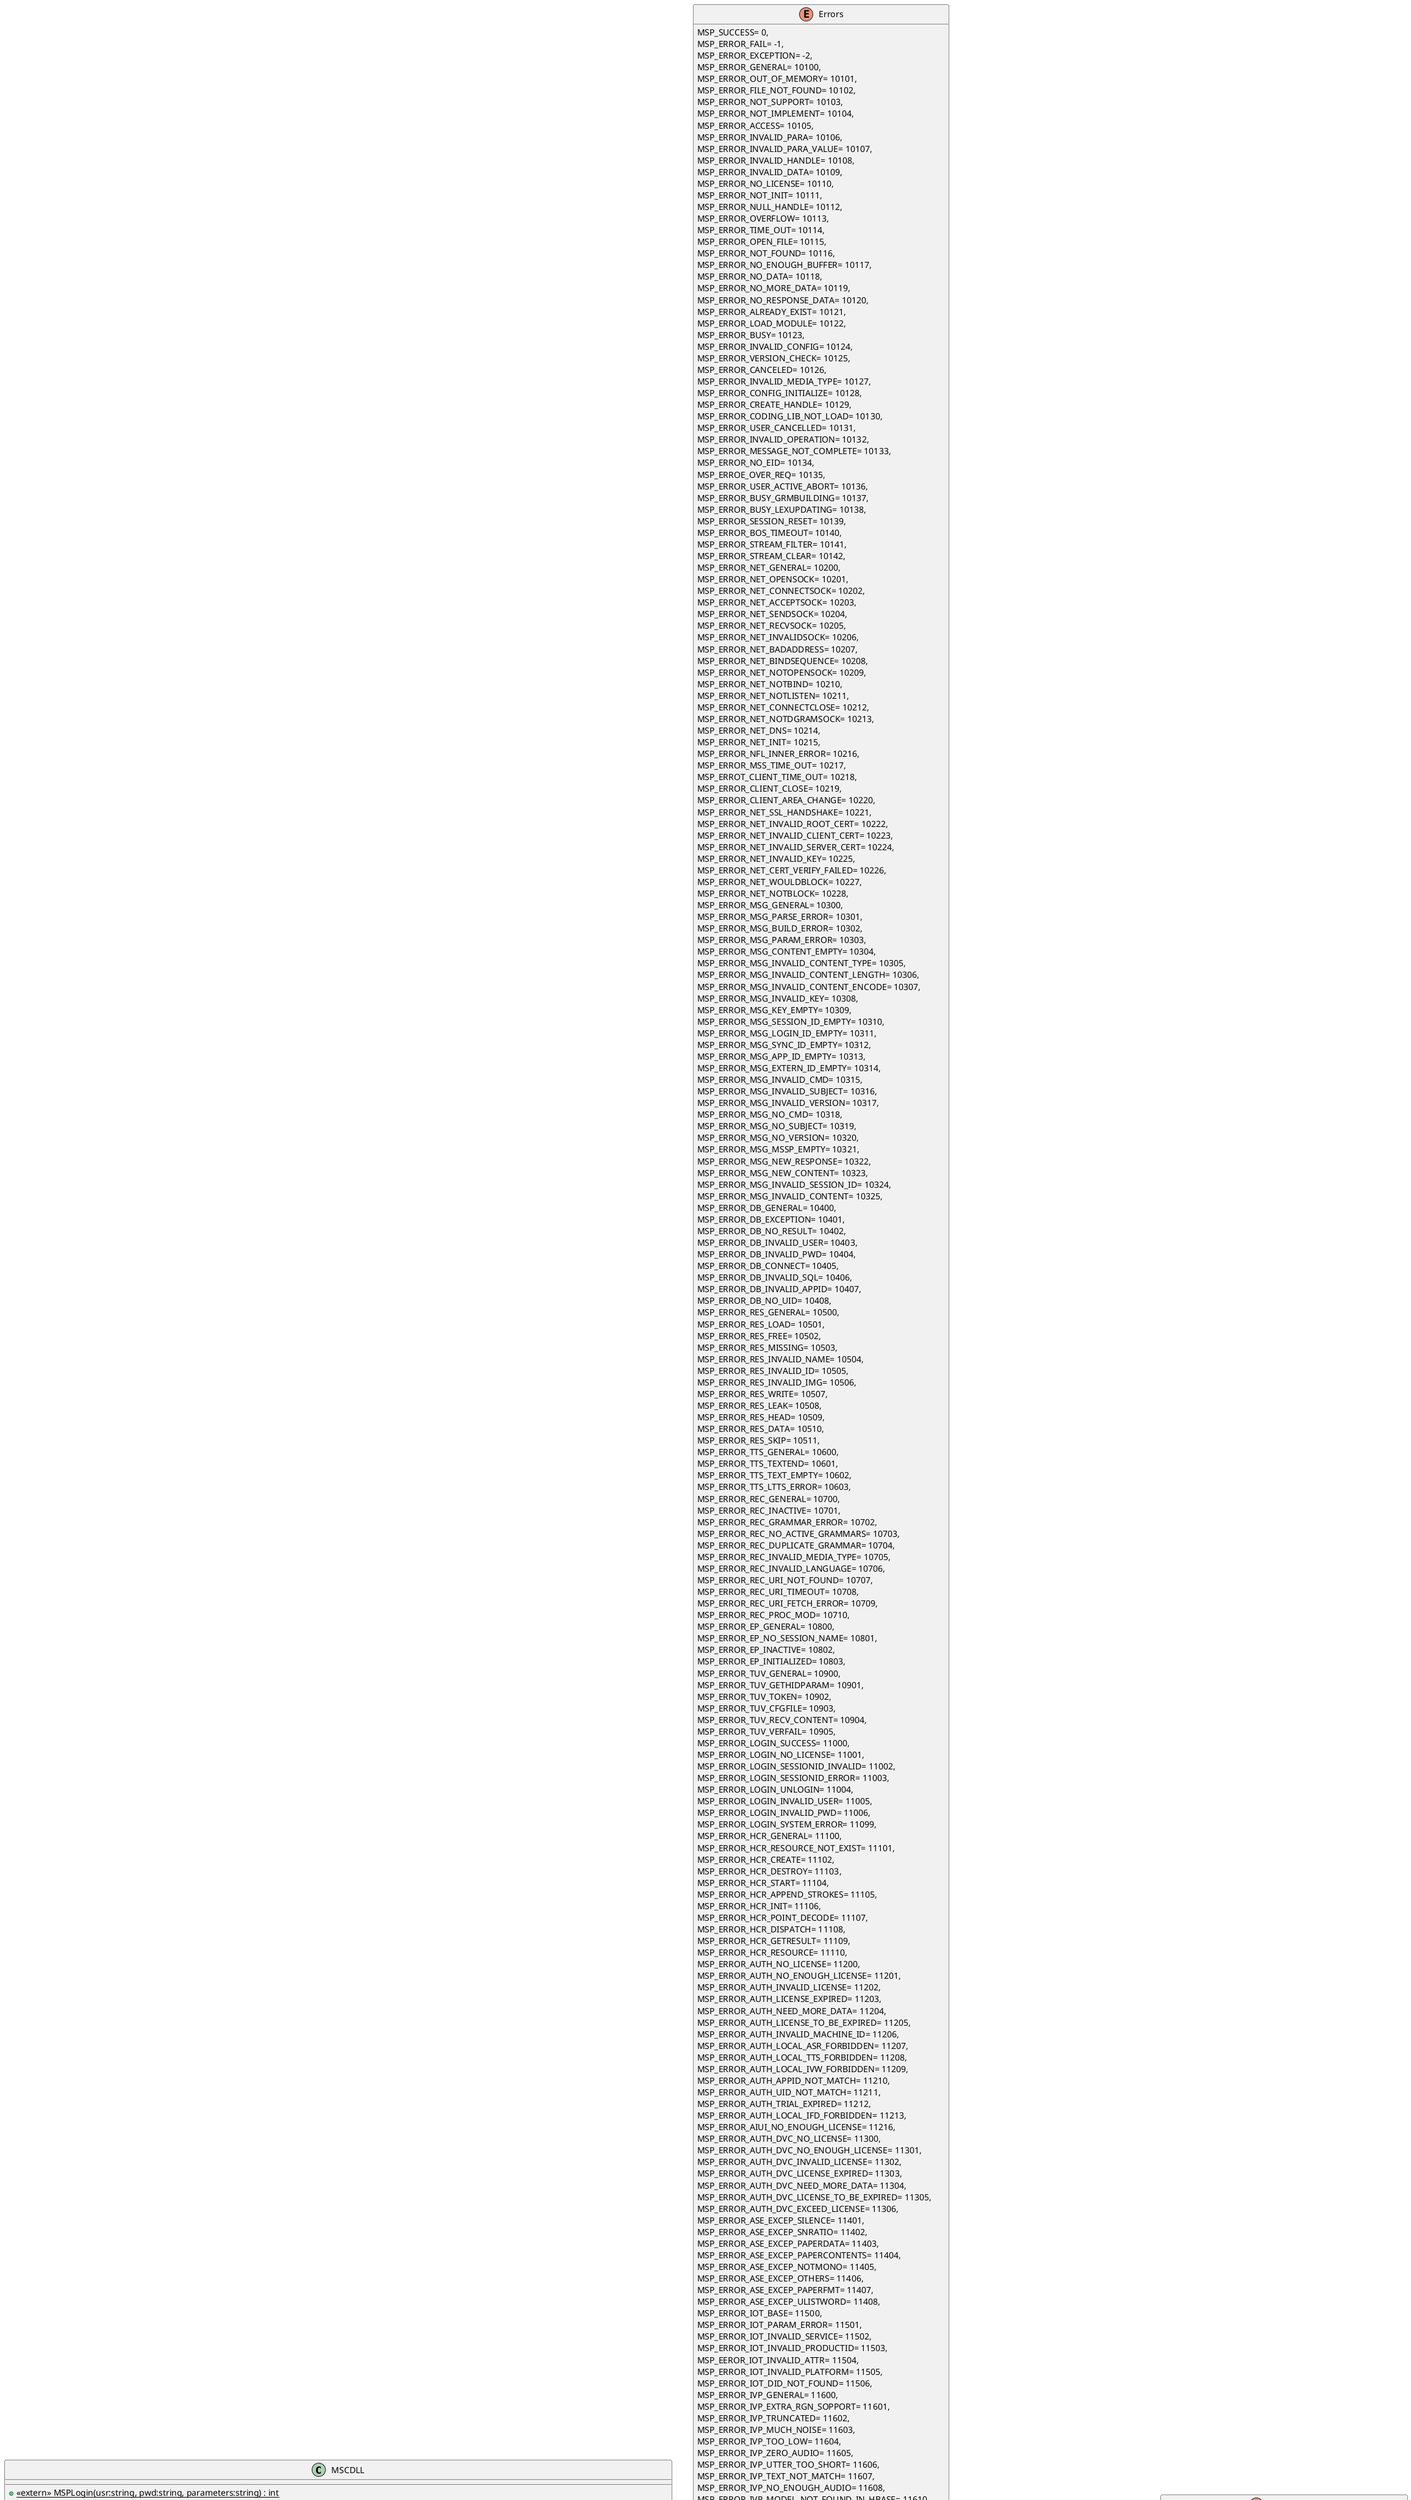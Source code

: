 @startuml
class MSCDLL {
    + {static} <<extern>> MSPLogin(usr:string, pwd:string, parameters:string) : int
    + {static} <<extern>> MSPLogout() : int
    + {static} <<extern>> QISRSessionBegin(grammarList:string, _params:string, errorCode:int) : IntPtr
    + {static} <<extern>> QISRAudioWrite(sessionID:IntPtr, waveData:byte[], waveLen:uint, audioStatus:AudioStatus, epStatus:EpStatus, recogStatus:RecogStatus) : int
    + {static} <<extern>> QISRGetResult(sessionID:IntPtr, rsltStatus:RecogStatus, waitTime:int, errorCode:int) : IntPtr
    + {static} <<extern>> QISRSessionEnd(sessionID:IntPtr, hints:string) : int
    + {static} <<extern>> QISRBuildGrammar(grammarType:IntPtr, grammarContent:string, grammarLength:uint, _params:string, callback:GrammarCallBack, userData:IntPtr) : int
    + {static} <<extern>> QISRUploadData(sessionID:string, dataName:string, userData:byte[], lenght:uint, paramValue:string, errorCode:int) : IntPtr
    + {static} <<extern>> QIVWSessionBegin(grammarList:string, _params:string, errorCode:int) : IntPtr
    + {static} <<extern>> QIVWAudioWrite(sessionID:string, waveData:byte[], waveLen:uint, audioStatus:AudioStatus) : int
    + {static} <<extern>> QIVWGetResInfo(resPath:string, resInfo:string, infoLen:uint, _params:string) : int
    + {static} <<extern>> QIVWRegisterNotify(sessionID:string, msgProcCb:ivw_ntf_handler, userData:IntPtr) : int
    + {static} <<extern>> QIVWSessionEnd(sessionID:string, hints:string) : int
    + {static} <<extern>> QTTSSessionBegin(_params:string, errorCode:int) : IntPtr
    + {static} <<extern>> QTTSTextPut(sessionID:IntPtr, textString:string, textLen:uint, _params:string) : int
    + {static} <<extern>> QTTSAudioGet(sessionID:IntPtr, audioLen:uint, synthStatus:SynthStatus, errorCode:int) : IntPtr
    + {static} <<extern>> QTTSAudioInfo(sessionID:IntPtr) : IntPtr
    + {static} <<extern>> QTTSSessionEnd(sessionID:IntPtr, hints:string) : int
}
enum Errors {
    MSP_SUCCESS= 0,
    MSP_ERROR_FAIL= -1,
    MSP_ERROR_EXCEPTION= -2,
    MSP_ERROR_GENERAL= 10100,
    MSP_ERROR_OUT_OF_MEMORY= 10101,
    MSP_ERROR_FILE_NOT_FOUND= 10102,
    MSP_ERROR_NOT_SUPPORT= 10103,
    MSP_ERROR_NOT_IMPLEMENT= 10104,
    MSP_ERROR_ACCESS= 10105,
    MSP_ERROR_INVALID_PARA= 10106,
    MSP_ERROR_INVALID_PARA_VALUE= 10107,
    MSP_ERROR_INVALID_HANDLE= 10108,
    MSP_ERROR_INVALID_DATA= 10109,
    MSP_ERROR_NO_LICENSE= 10110,
    MSP_ERROR_NOT_INIT= 10111,
    MSP_ERROR_NULL_HANDLE= 10112,
    MSP_ERROR_OVERFLOW= 10113,
    MSP_ERROR_TIME_OUT= 10114,
    MSP_ERROR_OPEN_FILE= 10115,
    MSP_ERROR_NOT_FOUND= 10116,
    MSP_ERROR_NO_ENOUGH_BUFFER= 10117,
    MSP_ERROR_NO_DATA= 10118,
    MSP_ERROR_NO_MORE_DATA= 10119,
    MSP_ERROR_NO_RESPONSE_DATA= 10120,
    MSP_ERROR_ALREADY_EXIST= 10121,
    MSP_ERROR_LOAD_MODULE= 10122,
    MSP_ERROR_BUSY= 10123,
    MSP_ERROR_INVALID_CONFIG= 10124,
    MSP_ERROR_VERSION_CHECK= 10125,
    MSP_ERROR_CANCELED= 10126,
    MSP_ERROR_INVALID_MEDIA_TYPE= 10127,
    MSP_ERROR_CONFIG_INITIALIZE= 10128,
    MSP_ERROR_CREATE_HANDLE= 10129,
    MSP_ERROR_CODING_LIB_NOT_LOAD= 10130,
    MSP_ERROR_USER_CANCELLED= 10131,
    MSP_ERROR_INVALID_OPERATION= 10132,
    MSP_ERROR_MESSAGE_NOT_COMPLETE= 10133,
    MSP_ERROR_NO_EID= 10134,
    MSP_ERROE_OVER_REQ= 10135,
    MSP_ERROR_USER_ACTIVE_ABORT= 10136,
    MSP_ERROR_BUSY_GRMBUILDING= 10137,
    MSP_ERROR_BUSY_LEXUPDATING= 10138,
    MSP_ERROR_SESSION_RESET= 10139,
    MSP_ERROR_BOS_TIMEOUT= 10140,
    MSP_ERROR_STREAM_FILTER= 10141,
    MSP_ERROR_STREAM_CLEAR= 10142,
    MSP_ERROR_NET_GENERAL= 10200,
    MSP_ERROR_NET_OPENSOCK= 10201,
    MSP_ERROR_NET_CONNECTSOCK= 10202,
    MSP_ERROR_NET_ACCEPTSOCK= 10203,
    MSP_ERROR_NET_SENDSOCK= 10204,
    MSP_ERROR_NET_RECVSOCK= 10205,
    MSP_ERROR_NET_INVALIDSOCK= 10206,
    MSP_ERROR_NET_BADADDRESS= 10207,
    MSP_ERROR_NET_BINDSEQUENCE= 10208,
    MSP_ERROR_NET_NOTOPENSOCK= 10209,
    MSP_ERROR_NET_NOTBIND= 10210,
    MSP_ERROR_NET_NOTLISTEN= 10211,
    MSP_ERROR_NET_CONNECTCLOSE= 10212,
    MSP_ERROR_NET_NOTDGRAMSOCK= 10213,
    MSP_ERROR_NET_DNS= 10214,
    MSP_ERROR_NET_INIT= 10215,
    MSP_ERROR_NFL_INNER_ERROR= 10216,
    MSP_ERROR_MSS_TIME_OUT= 10217,
    MSP_ERROT_CLIENT_TIME_OUT= 10218,
    MSP_ERROR_CLIENT_CLOSE= 10219,
    MSP_ERROR_CLIENT_AREA_CHANGE= 10220,
    MSP_ERROR_NET_SSL_HANDSHAKE= 10221,
    MSP_ERROR_NET_INVALID_ROOT_CERT= 10222,
    MSP_ERROR_NET_INVALID_CLIENT_CERT= 10223,
    MSP_ERROR_NET_INVALID_SERVER_CERT= 10224,
    MSP_ERROR_NET_INVALID_KEY= 10225,
    MSP_ERROR_NET_CERT_VERIFY_FAILED= 10226,
    MSP_ERROR_NET_WOULDBLOCK= 10227,
    MSP_ERROR_NET_NOTBLOCK= 10228,
    MSP_ERROR_MSG_GENERAL= 10300,
    MSP_ERROR_MSG_PARSE_ERROR= 10301,
    MSP_ERROR_MSG_BUILD_ERROR= 10302,
    MSP_ERROR_MSG_PARAM_ERROR= 10303,
    MSP_ERROR_MSG_CONTENT_EMPTY= 10304,
    MSP_ERROR_MSG_INVALID_CONTENT_TYPE= 10305,
    MSP_ERROR_MSG_INVALID_CONTENT_LENGTH= 10306,
    MSP_ERROR_MSG_INVALID_CONTENT_ENCODE= 10307,
    MSP_ERROR_MSG_INVALID_KEY= 10308,
    MSP_ERROR_MSG_KEY_EMPTY= 10309,
    MSP_ERROR_MSG_SESSION_ID_EMPTY= 10310,
    MSP_ERROR_MSG_LOGIN_ID_EMPTY= 10311,
    MSP_ERROR_MSG_SYNC_ID_EMPTY= 10312,
    MSP_ERROR_MSG_APP_ID_EMPTY= 10313,
    MSP_ERROR_MSG_EXTERN_ID_EMPTY= 10314,
    MSP_ERROR_MSG_INVALID_CMD= 10315,
    MSP_ERROR_MSG_INVALID_SUBJECT= 10316,
    MSP_ERROR_MSG_INVALID_VERSION= 10317,
    MSP_ERROR_MSG_NO_CMD= 10318,
    MSP_ERROR_MSG_NO_SUBJECT= 10319,
    MSP_ERROR_MSG_NO_VERSION= 10320,
    MSP_ERROR_MSG_MSSP_EMPTY= 10321,
    MSP_ERROR_MSG_NEW_RESPONSE= 10322,
    MSP_ERROR_MSG_NEW_CONTENT= 10323,
    MSP_ERROR_MSG_INVALID_SESSION_ID= 10324,
    MSP_ERROR_MSG_INVALID_CONTENT= 10325,
    MSP_ERROR_DB_GENERAL= 10400,
    MSP_ERROR_DB_EXCEPTION= 10401,
    MSP_ERROR_DB_NO_RESULT= 10402,
    MSP_ERROR_DB_INVALID_USER= 10403,
    MSP_ERROR_DB_INVALID_PWD= 10404,
    MSP_ERROR_DB_CONNECT= 10405,
    MSP_ERROR_DB_INVALID_SQL= 10406,
    MSP_ERROR_DB_INVALID_APPID= 10407,
    MSP_ERROR_DB_NO_UID= 10408,
    MSP_ERROR_RES_GENERAL= 10500,
    MSP_ERROR_RES_LOAD= 10501,
    MSP_ERROR_RES_FREE= 10502,
    MSP_ERROR_RES_MISSING= 10503,
    MSP_ERROR_RES_INVALID_NAME= 10504,
    MSP_ERROR_RES_INVALID_ID= 10505,
    MSP_ERROR_RES_INVALID_IMG= 10506,
    MSP_ERROR_RES_WRITE= 10507,
    MSP_ERROR_RES_LEAK= 10508,
    MSP_ERROR_RES_HEAD= 10509,
    MSP_ERROR_RES_DATA= 10510,
    MSP_ERROR_RES_SKIP= 10511,
    MSP_ERROR_TTS_GENERAL= 10600,
    MSP_ERROR_TTS_TEXTEND= 10601,
    MSP_ERROR_TTS_TEXT_EMPTY= 10602,
    MSP_ERROR_TTS_LTTS_ERROR= 10603,
    MSP_ERROR_REC_GENERAL= 10700,
    MSP_ERROR_REC_INACTIVE= 10701,
    MSP_ERROR_REC_GRAMMAR_ERROR= 10702,
    MSP_ERROR_REC_NO_ACTIVE_GRAMMARS= 10703,
    MSP_ERROR_REC_DUPLICATE_GRAMMAR= 10704,
    MSP_ERROR_REC_INVALID_MEDIA_TYPE= 10705,
    MSP_ERROR_REC_INVALID_LANGUAGE= 10706,
    MSP_ERROR_REC_URI_NOT_FOUND= 10707,
    MSP_ERROR_REC_URI_TIMEOUT= 10708,
    MSP_ERROR_REC_URI_FETCH_ERROR= 10709,
    MSP_ERROR_REC_PROC_MOD= 10710,
    MSP_ERROR_EP_GENERAL= 10800,
    MSP_ERROR_EP_NO_SESSION_NAME= 10801,
    MSP_ERROR_EP_INACTIVE= 10802,
    MSP_ERROR_EP_INITIALIZED= 10803,
    MSP_ERROR_TUV_GENERAL= 10900,
    MSP_ERROR_TUV_GETHIDPARAM= 10901,
    MSP_ERROR_TUV_TOKEN= 10902,
    MSP_ERROR_TUV_CFGFILE= 10903,
    MSP_ERROR_TUV_RECV_CONTENT= 10904,
    MSP_ERROR_TUV_VERFAIL= 10905,
    MSP_ERROR_LOGIN_SUCCESS= 11000,
    MSP_ERROR_LOGIN_NO_LICENSE= 11001,
    MSP_ERROR_LOGIN_SESSIONID_INVALID= 11002,
    MSP_ERROR_LOGIN_SESSIONID_ERROR= 11003,
    MSP_ERROR_LOGIN_UNLOGIN= 11004,
    MSP_ERROR_LOGIN_INVALID_USER= 11005,
    MSP_ERROR_LOGIN_INVALID_PWD= 11006,
    MSP_ERROR_LOGIN_SYSTEM_ERROR= 11099,
    MSP_ERROR_HCR_GENERAL= 11100,
    MSP_ERROR_HCR_RESOURCE_NOT_EXIST= 11101,
    MSP_ERROR_HCR_CREATE= 11102,
    MSP_ERROR_HCR_DESTROY= 11103,
    MSP_ERROR_HCR_START= 11104,
    MSP_ERROR_HCR_APPEND_STROKES= 11105,
    MSP_ERROR_HCR_INIT= 11106,
    MSP_ERROR_HCR_POINT_DECODE= 11107,
    MSP_ERROR_HCR_DISPATCH= 11108,
    MSP_ERROR_HCR_GETRESULT= 11109,
    MSP_ERROR_HCR_RESOURCE= 11110,
    MSP_ERROR_AUTH_NO_LICENSE= 11200,
    MSP_ERROR_AUTH_NO_ENOUGH_LICENSE= 11201,
    MSP_ERROR_AUTH_INVALID_LICENSE= 11202,
    MSP_ERROR_AUTH_LICENSE_EXPIRED= 11203,
    MSP_ERROR_AUTH_NEED_MORE_DATA= 11204,
    MSP_ERROR_AUTH_LICENSE_TO_BE_EXPIRED= 11205,
    MSP_ERROR_AUTH_INVALID_MACHINE_ID= 11206,
    MSP_ERROR_AUTH_LOCAL_ASR_FORBIDDEN= 11207,
    MSP_ERROR_AUTH_LOCAL_TTS_FORBIDDEN= 11208,
    MSP_ERROR_AUTH_LOCAL_IVW_FORBIDDEN= 11209,
    MSP_ERROR_AUTH_APPID_NOT_MATCH= 11210,
    MSP_ERROR_AUTH_UID_NOT_MATCH= 11211,
    MSP_ERROR_AUTH_TRIAL_EXPIRED= 11212,
    MSP_ERROR_AUTH_LOCAL_IFD_FORBIDDEN= 11213,
    MSP_ERROR_AIUI_NO_ENOUGH_LICENSE= 11216,
    MSP_ERROR_AUTH_DVC_NO_LICENSE= 11300,
    MSP_ERROR_AUTH_DVC_NO_ENOUGH_LICENSE= 11301,
    MSP_ERROR_AUTH_DVC_INVALID_LICENSE= 11302,
    MSP_ERROR_AUTH_DVC_LICENSE_EXPIRED= 11303,
    MSP_ERROR_AUTH_DVC_NEED_MORE_DATA= 11304,
    MSP_ERROR_AUTH_DVC_LICENSE_TO_BE_EXPIRED= 11305,
    MSP_ERROR_AUTH_DVC_EXCEED_LICENSE= 11306,
    MSP_ERROR_ASE_EXCEP_SILENCE= 11401,
    MSP_ERROR_ASE_EXCEP_SNRATIO= 11402,
    MSP_ERROR_ASE_EXCEP_PAPERDATA= 11403,
    MSP_ERROR_ASE_EXCEP_PAPERCONTENTS= 11404,
    MSP_ERROR_ASE_EXCEP_NOTMONO= 11405,
    MSP_ERROR_ASE_EXCEP_OTHERS= 11406,
    MSP_ERROR_ASE_EXCEP_PAPERFMT= 11407,
    MSP_ERROR_ASE_EXCEP_ULISTWORD= 11408,
    MSP_ERROR_IOT_BASE= 11500,
    MSP_ERROR_IOT_PARAM_ERROR= 11501,
    MSP_ERROR_IOT_INVALID_SERVICE= 11502,
    MSP_ERROR_IOT_INVALID_PRODUCTID= 11503,
    MSP_EEROR_IOT_INVALID_ATTR= 11504,
    MSP_ERROR_IOT_INVALID_PLATFORM= 11505,
    MSP_ERROR_IOT_DID_NOT_FOUND= 11506,
    MSP_ERROR_IVP_GENERAL= 11600,
    MSP_ERROR_IVP_EXTRA_RGN_SOPPORT= 11601,
    MSP_ERROR_IVP_TRUNCATED= 11602,
    MSP_ERROR_IVP_MUCH_NOISE= 11603,
    MSP_ERROR_IVP_TOO_LOW= 11604,
    MSP_ERROR_IVP_ZERO_AUDIO= 11605,
    MSP_ERROR_IVP_UTTER_TOO_SHORT= 11606,
    MSP_ERROR_IVP_TEXT_NOT_MATCH= 11607,
    MSP_ERROR_IVP_NO_ENOUGH_AUDIO= 11608,
    MSP_ERROR_IVP_MODEL_NOT_FOUND_IN_HBASE= 11610,
    MSP_ERROR_IFR_NOT_FACE_IMAGE= 11700,
    MSP_ERROR_FACE_IMAGE_FULL_LEFT= 11701,
    MSP_ERROR_FACE_IMAGE_FULL_RIGHT= 11702,
    MSP_ERROR_IMAGE_CLOCKWISE_WHIRL= 11703,
    MSP_ERROR_IMAGE_COUNTET_CLOCKWISE_WHIRL= 11704,
    MSP_ERROR_VALID_IMAGE_SIZE= 11705,
    MSP_ERROR_ILLUMINATION= 11706,
    MSP_ERROR_FACE_OCCULTATION= 11707,
    MSP_ERROR_FACE_INVALID_MODEL= 11708,
    MSP_ERROR_FUSION_INVALID_INPUT_TYPE= 11709,
    MSP_ERROR_FUSION_NO_ENOUGH_DATA= 11710,
    MSP_ERROR_FUSION_ENOUGH_DATA= 11711,
    MSP_ERROR_AIUI_CID_EXPIRED= 11800,
    MSP_ERROR_ICT_ENCODER= 11900,
    MSP_ERROR_HTTP_BASE= 12000,
    MSP_ERROR_HTTP_400= 12400,
    MSP_ERROR_HTTP_401= 12401,
    MSP_ERROR_HTTP_402= 12402,
    MSP_ERROR_HTTP_403= 12403,
    MSP_ERROR_HTTP_404= 12404,
    MSP_ERROR_HTTP_405= 12405,
    MSP_ERROR_HTTP_406= 12406,
    MSP_ERROR_HTTP_407= 12407,
    MSP_ERROR_HTTP_408= 12408,
    MSP_ERROR_HTTP_409= 12409,
    MSP_ERROR_HTTP_410= 12410,
    MSP_ERROR_HTTP_411= 12411,
    MSP_ERROR_HTTP_412= 12412,
    MSP_ERROR_HTTP_413= 12413,
    MSP_ERROR_HTTP_414= 12414,
    MSP_ERROR_HTTP_415= 12415,
    MSP_ERROR_HTTP_416= 12416,
    MSP_ERROR_HTTP_417= 12417,
    MSP_ERROR_HTTP_500= 12500,
    MSP_ERROR_HTTP_501= 12501,
    MSP_ERROR_HTTP_502= 12502,
    MSP_ERROR_HTTP_503= 12503,
    MSP_ERROR_HTTP_504= 12504,
    MSP_ERROR_HTTP_505= 12505,
    MSP_ERROR_ISV_NO_USER= 13000,
    MSP_ERROR_LUA_BASE= 14000,
    MSP_ERROR_LUA_YIELD= 14001,
    MSP_ERROR_LUA_ERRRUN= 14002,
    MSP_ERROR_LUA_ERRSYNTAX= 14003,
    MSP_ERROR_LUA_ERRMEM= 14004,
    MSP_ERROR_LUA_ERRERR= 14005,
    MSP_ERROR_LUA_INVALID_PARAM= 14006,
    MSP_ERROR_MMP_BASE= 15000,
    MSP_ERROR_MMP_MYSQL_INITFAIL= 15001,
    MSP_ERROR_MMP_REDIS_INITFAIL= 15002,
    MSP_ERROR_MMP_NETDSS_INITFAIL= 15003,
    MSP_ERROR_MMP_TAIR_INITFAIL= 15004,
    MSP_ERROR_MMP_MAIL_SESSION_FAIL= 15006,
    MSP_ERROR_MMP_MAIL_LOGON_FAIL= 15007,
    MSP_ERROR_MMP_MAIL_USER_ILLEGAL= 15008,
    MSP_ERROR_MMP_MAIL_PWD_ERR= 15009,
    MSP_ERROR_MMP_MAIL_SOCKET_ERR= 15010,
    MSP_ERROR_MMP_MAIL_INIT_FAIL= 15011,
    MSP_ERROR_MMP_STORE_MNR_NO_INIT= 15012,
    MSP_ERROR_MMP_STORE_MNR_POOL_FULL= 15013,
    MSP_ERROR_MMP_STRATGY_PARAM_ILLEGAL= 15014,
    MSP_ERROR_MMP_STRATGY_PARAM_TOOLOOG= 15015,
    MSP_ERROR_MMP_PARAM_NULL= 15016,
    MSP_ERROR_MMP_ERR_MORE_TOTAL= 15017,
    MSP_ERROR_MMP_PROC_THRESHOLD= 15018,
    MSP_ERROR_MMP_SERVER_THRESHOLD= 15019,
    MSP_ERROR_MMP_PYTHON_NO_EXIST= 15020,
    MSP_ERROR_MMP_PYTHON_IMPORT_FAILED= 15021,
    MSP_ERROR_MMP_PYTHON_BAD_FUNC= 15022,
    MSP_ERROR_MMP_DB_DATA_ILLEGAL= 15023,
    MSP_ERROR_MMP_REDIS_NOT_CONN= 15024,
    MSP_ERROR_MMP_PMA_NOT_FOUND_STRATEGY= 15025,
    MSP_ERROR_MMP_TAIR_CONNECT= 15026,
    MSP_ERROR_MMP_PMC_SERVINFO_INVALID= 15027,
    MSP_ERROR_MMP_ALARM_GROUP_NULL= 15028,
    MSP_ERROR_MMP_ALARM_CONTXT_NULL= 15029,
    MSP_ERROR_LMOD_BASE= 16000,
    MSP_ERROR_LMOD_NOT_FOUND= 16001,
    MSP_ERROR_LMOD_UNEXPECTED_BIN= 16002,
    MSP_ERROR_LMOD_LOADCODE= 16003,
    MSP_ERROR_LMOD_PRECALL= 16004,
    MSP_ERROR_LMOD_RUNTIME_EXCEPTION= 16005,
    MSP_ERROR_LMOD_ALREADY_LOADED= 16006,
    MSP_ERROR_BIZ_BASE= 17000,
    MSP_ERROR_NGX_LOG_MORE_TOTEL_SIZE= 18000,
    MSP_ERROR_FLASH_NETWORK_CONNECT_FIALED= 19000,
    MSP_ERROR_FLASH_NETWORK_CHECK_FIALED= 19001,
    MSP_ERROR_FLASH_NETWORK_CHECK_TIMEOUT= 19002,
    MSP_ERROR_FLASH_NETWORK_CLOSED_EXCEPTION= 19003,
    SPEECH_ERROR_NO_NETWORK= 20001,
    SPEECH_ERROR_NETWORK_TIMEOUT= 20002,
    SPEECH_ERROR_NET_EXPECTION= 20003,
    SPEECH_ERROR_INVALID_RESULT= 20004,
    SPEECH_ERROR_NO_MATCH= 20005,
    SPEECH_ERROR_AUDIO_RECORD= 20006,
    SPEECH_ERROR_NO_SPPECH= 20007,
    SPEECH_ERROR_SPEECH_TIMEOUT= 20008,
    SPEECH_ERROR_EMPTY_UTTERANCE= 20009,
    SPEECH_ERROR_FILE_ACCESS= 20010,
    SPEECH_ERROR_PLAY_MEDIA= 20011,
    SPEECH_ERROR_INVALID_PARAM= 20012,
    SPEECH_ERROR_TEXT_OVERFLOW= 20013,
    SPEECH_ERROR_INVALID_DATA= 20014,
    SPEECH_ERROR_LOGIN= 20015,
    SPEECH_ERROR_PERMISSION_DENIED= 20016,
    SPEECH_ERROR_INTERRUPT= 20017,
    SPEECH_ERROR_VERSION_LOWER= 20018,
    SPEECH_CLIENT_ERROR_ISUSING= 20019,
    SPEECH_ERROR_SYSTEM_PREINSTALL= 20020,
    SPEECH_ERROR_UNSATISFIED_LINK= 20021,
    SPEECH_ERROR_UNKNOWN= 20999,
    SPEECH_ERROR_COMPONENT_NOT_INSTALLED= 21001,
    SPEECH_ERROR_ENGINE_NOT_SUPPORTED= 21002,
    SPEECH_ERROR_ENGINE_INIT_FAIL= 21003,
    SPEECH_ERROR_ENGINE_CALL_FAIL= 21004,
    SPEECH_ERROR_ENGINE_BUSY= 21005,
    SPEECH_ERROR_LOCAL_NO_INIT= 22001,
    SPEECH_ERROR_LOCAL_RESOURCE= 22002,
    SPEECH_ERROR_LOCAL_ENGINE= 22003,
    SPEECH_ERROR_IVW_INTERRUPT= 22004,
    SPEECH_SUCCESS= 0,
    SPEECH_ERROR_ASR_CLIENT= 23000,
    SPEECH_ERROR_ASR_INVALID_PARA= 23001,
    SPEECH_ERROR_ASR_INVALID_PARA_VALUE= 23002,
    SPEECH_ERROR_ASR_OUT_OF_MEMORY= 23003,
    SPEECH_ERROR_ASR_CREATE_HANDLE_FAILED= 23004,
    SPEECH_ERROR_ASR_ENGINE_INIT_FAILED= 23005,
    SPEECH_ERROR_ASR_ENGINE_STARTED= 23006,
    SPEECH_ERROR_ASR_ENGINE_UNINIT= 23007,
    SPEECH_ERROR_ASR_SPEECH_TIMEOUT= 23008,
    SPEECH_ERROR_ASR_NO_RECOGNIZED_RESULT= 23009,
    SPEECH_ERROR_ASR_INVALID_HANDLE= 23010,
    SPEECH_ERROR_ASR_FILE_ACCESS= 23011,
    SPEECH_ERROR_AITALK_FALSE=
            23100,
    SPEECH_ERROR_AITALK_PERMISSION_DENIED= 23101,
    SPEECH_ERROR_AITALK_INVALID_PARA= 23102,
    SPEECH_ERROR_AITALK_BUFFER_OVERFLOW= 23103,
    SPEECH_ERROR_AITALK_FAILED= 23104,
    SPEECH_ERROR_AITALK_NOT_SUPPORTED= 23105,
    SPEECH_ERROR_AITALK_OUT_OF_MEMORY= 23106,
    SPEECH_ERROR_AITALK_INVALID_RESOURCE= 23107,
    SPEECH_ERROR_AITALK_NOT_FOUND= 23108,
    SPEECH_ERROR_AITALK_INVALID_GRAMMAR= 23109,
    SPEECH_ERROR_AITALK_INVALID_CALL= 23110,
    SPEECH_ERROR_AITALK_SYNTAX_ERROR= 23111,
    SPEECH_ERROR_AITALK_RESET=
            23112,
    SPEECH_ERROR_AITALK_ENDED= 23113,
    SPEECH_ERROR_AITALK_IDLE=
            23114,
    SPEECH_ERROR_AITALK_CANNOT_SAVE_FILE= 23115,
    SPEECH_ERROR_AITALK_INVALID_GRAMMAR_NAME= 23116,
    SPEECH_ERROR_AITALK_BUFFER_EMPTY= 23117,
    SPEECH_ERROR_AITALK_GET_RESULT= 23118,
    SPEECH_ERROR_AITALK_REACT_OUT_TIME= 23119,
    SPEECH_ERROR_AITALK_SPEECH_OUT_TIME= 23120,
    SPEECH_ERROR_AITALK_AUDIO_CUT= 23121,
    SPEECH_ERROR_AITALK_AUDIO_LOWER= 23122,
    SPEECH_ERROR_AITALK_INSUFFICIENT_PERMISSIONS= 23123,
    SPEECH_ERROR_AITALK_RESULT_ERROR= 23124,
    SPEECH_ERROR_AITALK_SHORT_PAUSE= 23125,
    SPEECH_ERROR_AITALK_BUSY= 23126,
    SPEECH_ERROR_AITALK_GRM_NOT_UPDATE= 23127,
    SPEECH_ERROR_AITALK_STARTED= 23128,
    SPEECH_ERROR_AITALK_STOPPED= 23129,
    SPEECH_ERROR_AITALK_ALREADY_STARTED= 23130,
    SPEECH_ERROR_AITALK_ALREADY_STOPPED= 23131,
    SPEECH_ERROR_AITALK_TOO_MANY_COMMAND= 23132,
    SPEECH_ERROR_AITALK_WAIT= 23133,
    SPEECH_ERROR_AITALK_MAE_RIGHT= 23134,
    SPEECH_ERROR_AITALK_MAE_WRONG= 23135,
    SPEECH_ERROR_AITALK_GRM_ERR= 23300,
    SPEECH_ERROR_TTS_INVALID_PARA= 24000,
    SPEECH_ERROR_TTS_INVALID_PARA_VALUE= 24001,
    SPEECH_ERROR_TTS_OUT_OF_MEMORY= 24002,
    SPEECH_ERROR_TTS_INVALID_HANDLE= 24003,
    SPEECH_ERROR_TTS_CREATE_HANDLE_FAILED= 24004,
    SPEECH_ERROR_TTS_INVALID_RESOURCE= 24005,
    SPEECH_ERROR_TTS_INVALID_VOICE_NAME= 24006,
    SPEECH_ERROR_TTS_ENGINE_UNINIT= 24007,
    SPEECH_ERROR_TTS_ENGINE_INIT_FAILED= 24008,
    SPEECH_ERROR_TTS_ENGINE_BUSY= 24009,
    SPEECH_ERROR_AISOUND_BASE= 24100,
    SPEECH_ERROR_AISOUND_UNIMPEMENTED= 24100,
    SPEECH_ERROR_AISOUND_UNSUPPORTED= 24101,
    SPEECH_ERROR_AISOUND_INVALID_HANDLE= 24102,
    SPEECH_ERROR_AISOUND_INVALID_PARA= 24103,
    SPEECH_ERROR_AISOUND_INSUFFICIENT_HEAP= 24104,
    SPEECH_ERROR_AISOUND_STATE_REFUSE= 24105,
    SPEECH_ERROR_AISOUND_INVALID_PARA_ID= 24106,
    SPEECH_ERROR_AISOUND_INVALID_PARA_VALUE= 24107,
    SPEECH_ERROR_AISOUND_RESOURCE= 24108,
    SPEECH_ERROR_AISOUND_RESOURCE_READ= 24109,
    SPEECH_ERROR_AISOUND_LBENDIAN= 24110,
    SPEECH_ERROR_AISOUND_HEADFILE= 24111,
    SPEECH_ERROR_AISOUND_BUFFER_OVERFLOW= 24112,
    SPEECH_ERROR_AISOUND_INVALID_ISAMPA=
            24113,
    SPEECH_ERROR_AISOUND_INVALID_CSSML= 24114,
    SPEECH_ERROR_IVW_ENGINE_UNINI= 25000,
    SPEECH_ERROR_IVW_RESVER_NOMATCH= 25001,
    SPEECH_ERROR_IVW_BUFFERED_AUDIOD_LITTLE= 25002,
    SPEECH_ERROR_IVW_INVALID_RESTYPE= 25003,
    SPEECH_ERROR_IVW_INVALID_RESHEADVER= 25004,
    SPEECH_ERROR_IVW_INVALID_CALL= 25101,
    SPEECH_ERROR_IVW_INVALID_ARG= 25102,
    SPEECH_ERROR_IVW_TELL_SIZE= 25103,
    SPEECH_ERROR_IVW_OUT_OF_MEMORY= 25104,
    SPEECH_ERROR_IVW_OUT_BUFFER_FULL= 25105,
    SPEECH_ERROR_IVW_OUT_BUFFER_EMPTY= 25106,
    SPEECH_ERROR_IVW_INVALID_RESOURCE= 25107,
    SPEECH_ERROR_IVW_REPETITIOPN_ENTER= 25108,
    SPEECH_ERROR_IVW_NOT_SUPPORT= 25109,
    SPEECH_ERROR_IVW_NOT_FOUND= 25110,
    SPEECH_ERROR_IVW_INVALID_SN= 25111,
    SPEECH_ERROR_IVW_LIMITTED= 25112,
    SPEECH_ERROR_IVW_TIME_OUT= 25113,
    SPEECH_ERROR_IVW_ENROLL1_SUCESS= 25114,
    SPEECH_ERROR_IVW_ENROLL1_FAILED= 25115,
    SPEECH_ERROR_IVW_ENROLL2_SUCESS= 25116,
    SPEECH_ERROR_IVW_ENROLL2_FAILED= 25117,
    SPEECH_ERROR_IVW_ENROLL3_SUCESS= 25118,
    SPEECH_ERROR_IVW_ENROLL3_FAILED= 25119,
    SPEECH_ERROR_IVW_SPEECH_TOO_SHORT= 25120,
    SPEECH_ERROR_IVW_SPEECH_STOP= 25121,
    SPEECH_ERROR_LFASR_BASE= 26000,
}
enum AudioStatus {
    MSP_AUDIO_SAMPLE_INIT= 0x00,
    MSP_AUDIO_SAMPLE_FIRST= 0x01,
    MSP_AUDIO_SAMPLE_CONTINUE= 0x02,
    MSP_AUDIO_SAMPLE_LAST= 0x04,
}
enum RecogStatus {
    MSP_REC_STATUS_SUCCESS= 0,
    MSP_REC_STATUS_NO_MATCH= 1,
    MSP_REC_STATUS_INCOMPLETE= 2,
    MSP_REC_STATUS_NON_SPEECH_DETECTED= 3,
    MSP_REC_STATUS_SPEECH_DETECTED= 4,
    MSP_REC_STATUS_COMPLETE= 5,
    MSP_REC_STATUS_MAX_CPU_TIME= 6,
    MSP_REC_STATUS_MAX_SPEECH= 7,
    MSP_REC_STATUS_STOPPED= 8,
    MSP_REC_STATUS_REJECTED= 9,
    MSP_REC_STATUS_NO_SPEECH_FOUND= 10,
    MSP_REC_STATUS_FAILURE= MSP_REC_STATUS_NO_MATCH,
}
enum EpStatus {
    MSP_EP_LOOKING_FOR_SPEECH= 0,
    MSP_EP_IN_SPEECH= 1,
    MSP_EP_AFTER_SPEECH= 3,
    MSP_EP_TIMEOUT= 4,
    MSP_EP_ERROR= 5,
    MSP_EP_MAX_SPEECH= 6,
    MSP_EP_IDLE= 7,
}
enum SynthesizingStatus {
    MSP_TTS_FLAG_STILL_HAVE_DATA= 1,
    MSP_TTS_FLAG_DATA_END= 2,
    MSP_TTS_FLAG_CMD_CANCELED= 4,
}
enum HandwritingStatus {
    MSP_HCR_DATA_FIRST= 1,
    MSP_HCR_DATA_CONTINUE= 2,
    MSP_HCR_DATA_END= 4,
}
enum IvwStatus {
    MSP_IVW_MSG_WAKEUP= 1,
    MSP_IVW_MSG_ERROR= 2,
    MSP_IVW_MSG_ISR_RESULT= 3,
    MSP_IVW_MSG_ISR_EPS= 4,
    MSP_IVW_MSG_VOLUME= 5,
    MSP_IVW_MSG_ENROLL= 6,
    MSP_IVW_MSG_RESET= 7,
}
enum UploadStatus {
    MSP_DATA_SAMPLE_INIT= 0x00,
    MSP_DATA_SAMPLE_FIRST= 0x01,
    MSP_DATA_SAMPLE_CONTINUE= 0x02,
    MSP_DATA_SAMPLE_LAST= 0x04,
}
enum SynthStatus {
    MSP_TTS_FLAG_STILL_HAVE_DATA= 1,
    MSP_TTS_FLAG_DATA_END= 2,
    MSP_TTS_FLAG_CMD_CANCELED= 0,
}
@enduml

